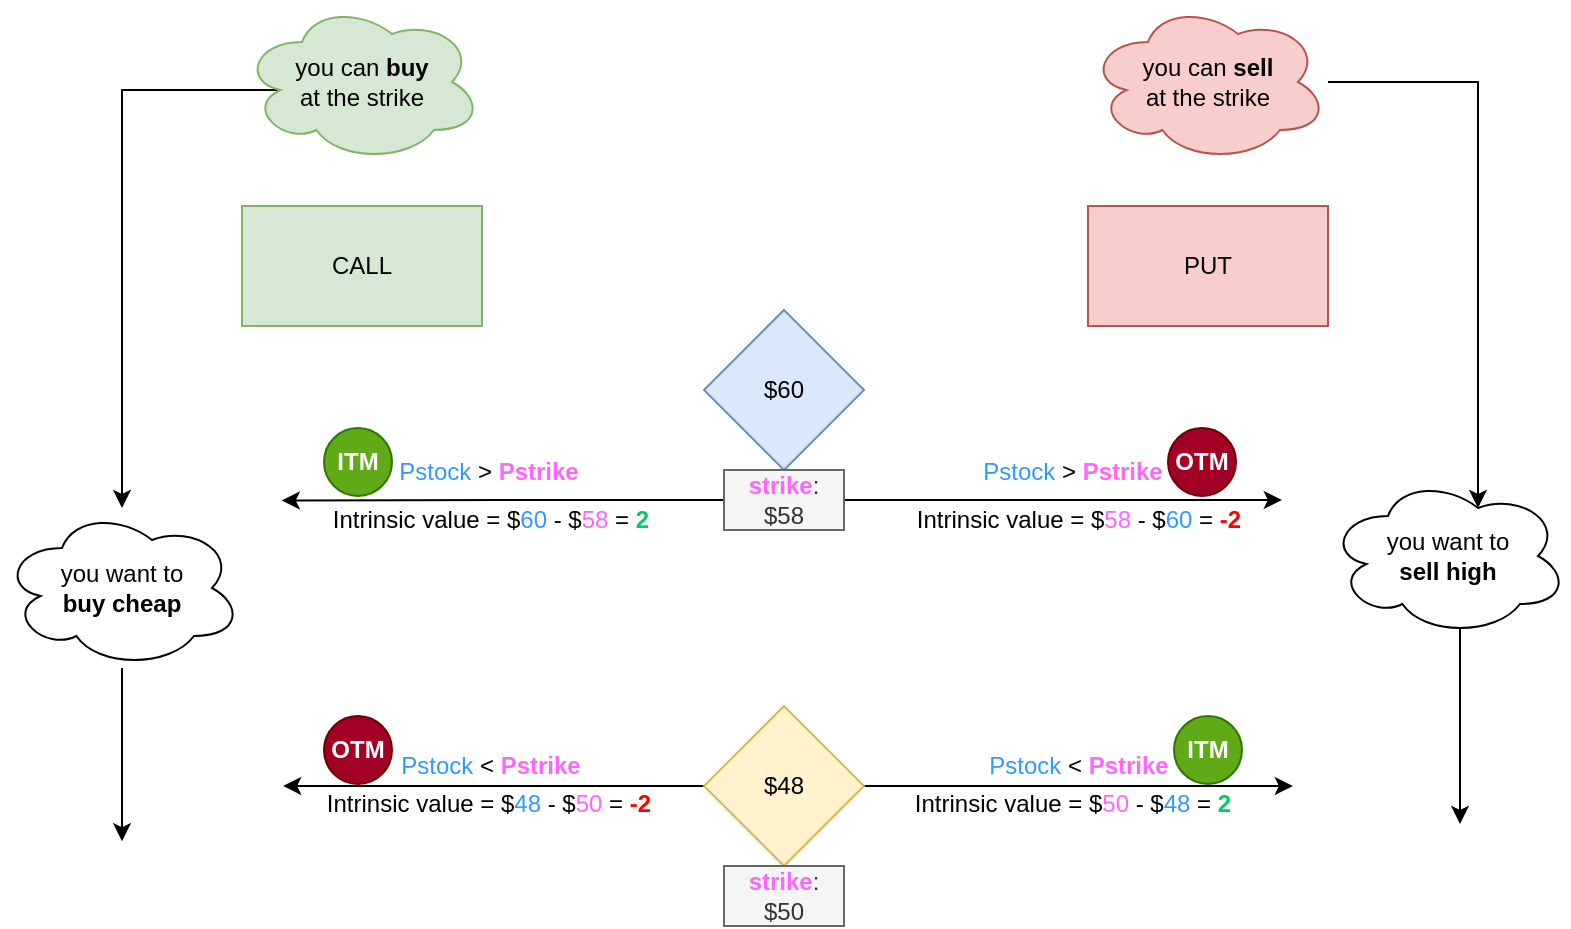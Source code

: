 <mxfile version="24.7.6">
  <diagram name="Page-1" id="c0VkITqdIVa_M6NJ3r1m">
    <mxGraphModel dx="823" dy="504" grid="0" gridSize="10" guides="1" tooltips="1" connect="1" arrows="1" fold="1" page="1" pageScale="1" pageWidth="850" pageHeight="1100" math="0" shadow="0">
      <root>
        <mxCell id="0" />
        <mxCell id="1" parent="0" />
        <mxCell id="XTTomyIDRFA8E6qx83rM-1" value="CALL" style="rounded=0;whiteSpace=wrap;html=1;fillColor=#d5e8d4;strokeColor=#82b366;" vertex="1" parent="1">
          <mxGeometry x="154" y="186" width="120" height="60" as="geometry" />
        </mxCell>
        <mxCell id="XTTomyIDRFA8E6qx83rM-2" value="PUT" style="rounded=0;whiteSpace=wrap;html=1;fillColor=#f8cecc;strokeColor=#b85450;" vertex="1" parent="1">
          <mxGeometry x="577" y="186" width="120" height="60" as="geometry" />
        </mxCell>
        <mxCell id="XTTomyIDRFA8E6qx83rM-6" style="edgeStyle=orthogonalEdgeStyle;rounded=0;orthogonalLoop=1;jettySize=auto;html=1;exitX=0.16;exitY=0.55;exitDx=0;exitDy=0;exitPerimeter=0;" edge="1" parent="1" source="XTTomyIDRFA8E6qx83rM-3" target="XTTomyIDRFA8E6qx83rM-5">
          <mxGeometry relative="1" as="geometry">
            <Array as="points">
              <mxPoint x="94" y="128" />
            </Array>
          </mxGeometry>
        </mxCell>
        <mxCell id="XTTomyIDRFA8E6qx83rM-3" value="you can &lt;b&gt;buy&lt;/b&gt;&lt;div&gt;at the strike&lt;/div&gt;" style="ellipse;shape=cloud;whiteSpace=wrap;html=1;fillColor=#d5e8d4;strokeColor=#82b366;" vertex="1" parent="1">
          <mxGeometry x="154" y="84" width="120" height="80" as="geometry" />
        </mxCell>
        <mxCell id="XTTomyIDRFA8E6qx83rM-4" value="you can &lt;b&gt;sell&lt;/b&gt;&lt;div&gt;at the strike&lt;/div&gt;" style="ellipse;shape=cloud;whiteSpace=wrap;html=1;fillColor=#f8cecc;strokeColor=#b85450;" vertex="1" parent="1">
          <mxGeometry x="577" y="84" width="120" height="80" as="geometry" />
        </mxCell>
        <mxCell id="XTTomyIDRFA8E6qx83rM-36" style="edgeStyle=orthogonalEdgeStyle;rounded=0;orthogonalLoop=1;jettySize=auto;html=1;" edge="1" parent="1" source="XTTomyIDRFA8E6qx83rM-5">
          <mxGeometry relative="1" as="geometry">
            <mxPoint x="94.0" y="503.586" as="targetPoint" />
          </mxGeometry>
        </mxCell>
        <mxCell id="XTTomyIDRFA8E6qx83rM-5" value="you want to&lt;div&gt;&lt;b&gt;buy&lt;/b&gt; &lt;b&gt;cheap&lt;/b&gt;&lt;/div&gt;" style="ellipse;shape=cloud;whiteSpace=wrap;html=1;" vertex="1" parent="1">
          <mxGeometry x="34" y="337" width="120" height="80" as="geometry" />
        </mxCell>
        <mxCell id="XTTomyIDRFA8E6qx83rM-37" style="edgeStyle=orthogonalEdgeStyle;rounded=0;orthogonalLoop=1;jettySize=auto;html=1;exitX=0.55;exitY=0.95;exitDx=0;exitDy=0;exitPerimeter=0;" edge="1" parent="1" source="XTTomyIDRFA8E6qx83rM-7">
          <mxGeometry relative="1" as="geometry">
            <mxPoint x="763" y="495" as="targetPoint" />
          </mxGeometry>
        </mxCell>
        <mxCell id="XTTomyIDRFA8E6qx83rM-7" value="you want to&lt;div&gt;&lt;b&gt;sell&lt;/b&gt;&amp;nbsp;&lt;b&gt;high&lt;/b&gt;&lt;/div&gt;" style="ellipse;shape=cloud;whiteSpace=wrap;html=1;" vertex="1" parent="1">
          <mxGeometry x="697" y="321" width="120" height="80" as="geometry" />
        </mxCell>
        <mxCell id="XTTomyIDRFA8E6qx83rM-8" style="edgeStyle=orthogonalEdgeStyle;rounded=0;orthogonalLoop=1;jettySize=auto;html=1;entryX=0.625;entryY=0.2;entryDx=0;entryDy=0;entryPerimeter=0;" edge="1" parent="1" source="XTTomyIDRFA8E6qx83rM-4" target="XTTomyIDRFA8E6qx83rM-7">
          <mxGeometry relative="1" as="geometry">
            <Array as="points">
              <mxPoint x="772" y="124" />
            </Array>
          </mxGeometry>
        </mxCell>
        <mxCell id="XTTomyIDRFA8E6qx83rM-11" value="" style="group" vertex="1" connectable="0" parent="1">
          <mxGeometry x="385" y="238" width="80" height="110" as="geometry" />
        </mxCell>
        <mxCell id="XTTomyIDRFA8E6qx83rM-9" value="$60" style="rhombus;whiteSpace=wrap;html=1;fillColor=#dae8fc;strokeColor=#6c8ebf;" vertex="1" parent="XTTomyIDRFA8E6qx83rM-11">
          <mxGeometry width="80" height="80" as="geometry" />
        </mxCell>
        <mxCell id="XTTomyIDRFA8E6qx83rM-14" style="edgeStyle=orthogonalEdgeStyle;rounded=0;orthogonalLoop=1;jettySize=auto;html=1;exitX=0;exitY=0.5;exitDx=0;exitDy=0;" edge="1" parent="XTTomyIDRFA8E6qx83rM-11" source="XTTomyIDRFA8E6qx83rM-10">
          <mxGeometry relative="1" as="geometry">
            <mxPoint x="-211.103" y="95.241" as="targetPoint" />
          </mxGeometry>
        </mxCell>
        <mxCell id="XTTomyIDRFA8E6qx83rM-21" style="edgeStyle=orthogonalEdgeStyle;rounded=0;orthogonalLoop=1;jettySize=auto;html=1;" edge="1" parent="XTTomyIDRFA8E6qx83rM-11" source="XTTomyIDRFA8E6qx83rM-10">
          <mxGeometry relative="1" as="geometry">
            <mxPoint x="288.897" y="95.0" as="targetPoint" />
          </mxGeometry>
        </mxCell>
        <mxCell id="XTTomyIDRFA8E6qx83rM-10" value="&lt;font color=&quot;#ff66ff&quot;&gt;&lt;b&gt;strike&lt;/b&gt;&lt;/font&gt;: $58" style="text;html=1;align=center;verticalAlign=middle;whiteSpace=wrap;rounded=0;fillColor=#f5f5f5;strokeColor=#666666;fontColor=#333333;" vertex="1" parent="XTTomyIDRFA8E6qx83rM-11">
          <mxGeometry x="10" y="80" width="60" height="30" as="geometry" />
        </mxCell>
        <mxCell id="XTTomyIDRFA8E6qx83rM-13" value="&lt;font color=&quot;#3399ff&quot;&gt;Pstock&lt;/font&gt; &amp;gt; &lt;font color=&quot;#ff66ff&quot;&gt;&lt;b&gt;Pstrike&lt;/b&gt;&lt;/font&gt;" style="text;html=1;align=center;verticalAlign=middle;whiteSpace=wrap;rounded=0;" vertex="1" parent="1">
          <mxGeometry x="216" y="304" width="123" height="30" as="geometry" />
        </mxCell>
        <mxCell id="XTTomyIDRFA8E6qx83rM-15" value="ITM" style="ellipse;whiteSpace=wrap;html=1;aspect=fixed;fontStyle=1;fillColor=#60a917;fontColor=#ffffff;strokeColor=#2D7600;" vertex="1" parent="1">
          <mxGeometry x="195" y="297" width="34" height="34" as="geometry" />
        </mxCell>
        <mxCell id="XTTomyIDRFA8E6qx83rM-17" value="" style="group" vertex="1" connectable="0" parent="1">
          <mxGeometry x="385" y="436" width="80" height="110" as="geometry" />
        </mxCell>
        <mxCell id="XTTomyIDRFA8E6qx83rM-26" style="edgeStyle=orthogonalEdgeStyle;rounded=0;orthogonalLoop=1;jettySize=auto;html=1;" edge="1" parent="XTTomyIDRFA8E6qx83rM-17" source="XTTomyIDRFA8E6qx83rM-18">
          <mxGeometry relative="1" as="geometry">
            <mxPoint x="-210.414" y="40" as="targetPoint" />
          </mxGeometry>
        </mxCell>
        <mxCell id="XTTomyIDRFA8E6qx83rM-27" style="edgeStyle=orthogonalEdgeStyle;rounded=0;orthogonalLoop=1;jettySize=auto;html=1;exitX=1;exitY=0.5;exitDx=0;exitDy=0;" edge="1" parent="XTTomyIDRFA8E6qx83rM-17" source="XTTomyIDRFA8E6qx83rM-18">
          <mxGeometry relative="1" as="geometry">
            <mxPoint x="294.414" y="40" as="targetPoint" />
          </mxGeometry>
        </mxCell>
        <mxCell id="XTTomyIDRFA8E6qx83rM-18" value="$48" style="rhombus;whiteSpace=wrap;html=1;fillColor=#fff2cc;strokeColor=#d6b656;" vertex="1" parent="XTTomyIDRFA8E6qx83rM-17">
          <mxGeometry width="80" height="80" as="geometry" />
        </mxCell>
        <mxCell id="XTTomyIDRFA8E6qx83rM-20" value="&lt;font color=&quot;#ff66ff&quot;&gt;&lt;b&gt;strike&lt;/b&gt;&lt;/font&gt;: $50" style="text;html=1;align=center;verticalAlign=middle;whiteSpace=wrap;rounded=0;fillColor=#f5f5f5;strokeColor=#666666;fontColor=#333333;" vertex="1" parent="XTTomyIDRFA8E6qx83rM-17">
          <mxGeometry x="10" y="80" width="60" height="30" as="geometry" />
        </mxCell>
        <mxCell id="XTTomyIDRFA8E6qx83rM-22" value="&lt;font color=&quot;#3399ff&quot;&gt;Pstock&lt;/font&gt;&amp;nbsp;&amp;gt;&amp;nbsp;&lt;font color=&quot;#ff66ff&quot;&gt;&lt;b&gt;Pstrike&lt;/b&gt;&lt;/font&gt;" style="text;html=1;align=center;verticalAlign=middle;whiteSpace=wrap;rounded=0;" vertex="1" parent="1">
          <mxGeometry x="508" y="304" width="123" height="30" as="geometry" />
        </mxCell>
        <mxCell id="XTTomyIDRFA8E6qx83rM-23" value="OTM" style="ellipse;whiteSpace=wrap;html=1;aspect=fixed;fontStyle=1;fillColor=#a20025;fontColor=#ffffff;strokeColor=#6F0000;" vertex="1" parent="1">
          <mxGeometry x="617" y="297" width="34" height="34" as="geometry" />
        </mxCell>
        <mxCell id="XTTomyIDRFA8E6qx83rM-24" value="Intrinsic value = $&lt;font color=&quot;#3399ff&quot;&gt;60&lt;/font&gt; - $&lt;font color=&quot;#ff66ff&quot;&gt;58&lt;/font&gt; = &lt;font color=&quot;#00cc66&quot;&gt;&lt;b&gt;2&lt;/b&gt;&lt;/font&gt;" style="text;html=1;align=center;verticalAlign=middle;whiteSpace=wrap;rounded=0;" vertex="1" parent="1">
          <mxGeometry x="195" y="328" width="167" height="30" as="geometry" />
        </mxCell>
        <mxCell id="XTTomyIDRFA8E6qx83rM-25" value="Intrinsic value = $&lt;font color=&quot;#ff66ff&quot;&gt;58&lt;/font&gt; - $&lt;font color=&quot;#3399ff&quot;&gt;60&lt;/font&gt; = &lt;b style=&quot;&quot;&gt;&lt;font color=&quot;#ff0000&quot;&gt;-2&lt;/font&gt;&lt;/b&gt;" style="text;html=1;align=center;verticalAlign=middle;whiteSpace=wrap;rounded=0;" vertex="1" parent="1">
          <mxGeometry x="489" y="328" width="167" height="30" as="geometry" />
        </mxCell>
        <mxCell id="XTTomyIDRFA8E6qx83rM-28" value="&lt;font color=&quot;#3399ff&quot;&gt;Pstock&lt;/font&gt;&amp;nbsp;&amp;lt;&amp;nbsp;&lt;font color=&quot;#ff66ff&quot;&gt;&lt;b&gt;Pstrike&lt;/b&gt;&lt;/font&gt;" style="text;html=1;align=center;verticalAlign=middle;whiteSpace=wrap;rounded=0;" vertex="1" parent="1">
          <mxGeometry x="511" y="451" width="123" height="30" as="geometry" />
        </mxCell>
        <mxCell id="XTTomyIDRFA8E6qx83rM-30" value="Intrinsic value = $&lt;font color=&quot;#ff66ff&quot;&gt;50&lt;/font&gt; - $&lt;font color=&quot;#3399ff&quot;&gt;48&lt;/font&gt; = &lt;b&gt;&lt;font color=&quot;#00cc66&quot;&gt;2&lt;/font&gt;&lt;/b&gt;" style="text;html=1;align=center;verticalAlign=middle;whiteSpace=wrap;rounded=0;" vertex="1" parent="1">
          <mxGeometry x="486" y="470" width="167" height="30" as="geometry" />
        </mxCell>
        <mxCell id="XTTomyIDRFA8E6qx83rM-32" value="ITM" style="ellipse;whiteSpace=wrap;html=1;aspect=fixed;fontStyle=1;fillColor=#60a917;fontColor=#ffffff;strokeColor=#2D7600;" vertex="1" parent="1">
          <mxGeometry x="620" y="441" width="34" height="34" as="geometry" />
        </mxCell>
        <mxCell id="XTTomyIDRFA8E6qx83rM-33" value="&lt;font color=&quot;#3399ff&quot;&gt;Pstock&lt;/font&gt;&amp;nbsp;&amp;lt;&amp;nbsp;&lt;font color=&quot;#ff66ff&quot;&gt;&lt;b&gt;Pstrike&lt;/b&gt;&lt;/font&gt;" style="text;html=1;align=center;verticalAlign=middle;whiteSpace=wrap;rounded=0;" vertex="1" parent="1">
          <mxGeometry x="217" y="451" width="123" height="30" as="geometry" />
        </mxCell>
        <mxCell id="XTTomyIDRFA8E6qx83rM-34" value="Intrinsic value = $&lt;font color=&quot;#3399ff&quot;&gt;48&lt;/font&gt; - $&lt;font color=&quot;#ff66ff&quot;&gt;50&lt;/font&gt; = &lt;font color=&quot;#ff0000&quot;&gt;&lt;b&gt;-2&lt;/b&gt;&lt;/font&gt;" style="text;html=1;align=center;verticalAlign=middle;whiteSpace=wrap;rounded=0;" vertex="1" parent="1">
          <mxGeometry x="194" y="470" width="167" height="30" as="geometry" />
        </mxCell>
        <mxCell id="XTTomyIDRFA8E6qx83rM-35" value="OTM" style="ellipse;whiteSpace=wrap;html=1;aspect=fixed;fontStyle=1;fillColor=#a20025;fontColor=#ffffff;strokeColor=#6F0000;" vertex="1" parent="1">
          <mxGeometry x="195" y="441" width="34" height="34" as="geometry" />
        </mxCell>
      </root>
    </mxGraphModel>
  </diagram>
</mxfile>
